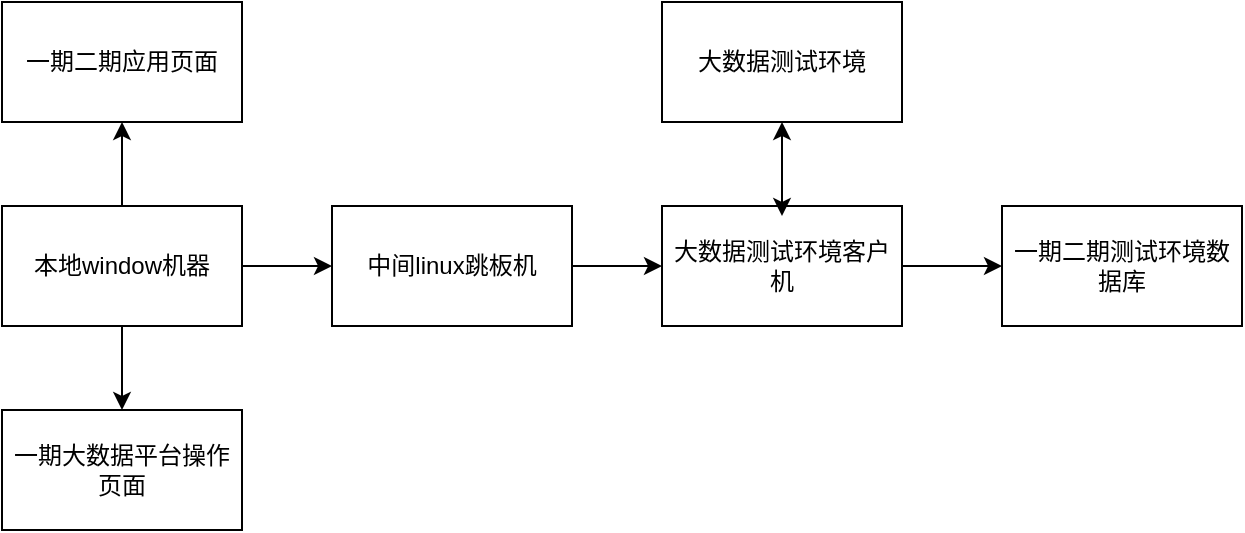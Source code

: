 <mxfile pages="1" version="11.2.5" type="github"><diagram id="tXJUqT6qrkusCzn6lB0x" name="Page-1"><mxGraphModel dx="3076" dy="748" grid="1" gridSize="10" guides="1" tooltips="1" connect="1" arrows="1" fold="1" page="1" pageScale="1" pageWidth="827" pageHeight="1169" math="0" shadow="0"><root><mxCell id="0"/><mxCell id="1" parent="0"/><mxCell id="qmyGz1lLPTBxfdFauzN2-1" style="edgeStyle=orthogonalEdgeStyle;rounded=0;orthogonalLoop=1;jettySize=auto;html=1;entryX=0;entryY=0.5;entryDx=0;entryDy=0;" edge="1" parent="1" source="qmyGz1lLPTBxfdFauzN2-4" target="qmyGz1lLPTBxfdFauzN2-6"><mxGeometry relative="1" as="geometry"/></mxCell><mxCell id="qmyGz1lLPTBxfdFauzN2-2" style="edgeStyle=orthogonalEdgeStyle;rounded=0;orthogonalLoop=1;jettySize=auto;html=1;entryX=0.5;entryY=1;entryDx=0;entryDy=0;" edge="1" parent="1" source="qmyGz1lLPTBxfdFauzN2-4" target="qmyGz1lLPTBxfdFauzN2-12"><mxGeometry relative="1" as="geometry"/></mxCell><mxCell id="qmyGz1lLPTBxfdFauzN2-3" style="edgeStyle=orthogonalEdgeStyle;rounded=0;orthogonalLoop=1;jettySize=auto;html=1;entryX=0.5;entryY=0;entryDx=0;entryDy=0;" edge="1" parent="1" source="qmyGz1lLPTBxfdFauzN2-4" target="qmyGz1lLPTBxfdFauzN2-13"><mxGeometry relative="1" as="geometry"/></mxCell><mxCell id="qmyGz1lLPTBxfdFauzN2-4" value="本地window机器" style="rounded=0;whiteSpace=wrap;html=1;" vertex="1" parent="1"><mxGeometry x="-1020" y="125" width="120" height="60" as="geometry"/></mxCell><mxCell id="qmyGz1lLPTBxfdFauzN2-5" style="edgeStyle=orthogonalEdgeStyle;rounded=0;orthogonalLoop=1;jettySize=auto;html=1;entryX=0;entryY=0.5;entryDx=0;entryDy=0;" edge="1" parent="1" source="qmyGz1lLPTBxfdFauzN2-6" target="qmyGz1lLPTBxfdFauzN2-8"><mxGeometry relative="1" as="geometry"/></mxCell><mxCell id="qmyGz1lLPTBxfdFauzN2-6" value="中间linux跳板机" style="rounded=0;whiteSpace=wrap;html=1;" vertex="1" parent="1"><mxGeometry x="-855" y="125" width="120" height="60" as="geometry"/></mxCell><mxCell id="qmyGz1lLPTBxfdFauzN2-7" style="edgeStyle=orthogonalEdgeStyle;rounded=0;orthogonalLoop=1;jettySize=auto;html=1;entryX=0;entryY=0.5;entryDx=0;entryDy=0;" edge="1" parent="1" source="qmyGz1lLPTBxfdFauzN2-8" target="qmyGz1lLPTBxfdFauzN2-11"><mxGeometry relative="1" as="geometry"/></mxCell><mxCell id="qmyGz1lLPTBxfdFauzN2-8" value="大数据测试环境客户机" style="rounded=0;whiteSpace=wrap;html=1;" vertex="1" parent="1"><mxGeometry x="-690" y="125" width="120" height="60" as="geometry"/></mxCell><mxCell id="qmyGz1lLPTBxfdFauzN2-9" value="大数据测试环境" style="rounded=0;whiteSpace=wrap;html=1;" vertex="1" parent="1"><mxGeometry x="-690" y="23" width="120" height="60" as="geometry"/></mxCell><mxCell id="qmyGz1lLPTBxfdFauzN2-10" value="" style="endArrow=classic;startArrow=classic;html=1;entryX=0.5;entryY=1;entryDx=0;entryDy=0;" edge="1" parent="1" target="qmyGz1lLPTBxfdFauzN2-9"><mxGeometry width="50" height="50" relative="1" as="geometry"><mxPoint x="-630" y="130" as="sourcePoint"/><mxPoint x="-590" y="300" as="targetPoint"/></mxGeometry></mxCell><mxCell id="qmyGz1lLPTBxfdFauzN2-11" value="一期二期测试环境数据库" style="rounded=0;whiteSpace=wrap;html=1;" vertex="1" parent="1"><mxGeometry x="-520" y="125" width="120" height="60" as="geometry"/></mxCell><mxCell id="qmyGz1lLPTBxfdFauzN2-12" value="一期二期应用页面" style="rounded=0;whiteSpace=wrap;html=1;" vertex="1" parent="1"><mxGeometry x="-1020" y="23" width="120" height="60" as="geometry"/></mxCell><mxCell id="qmyGz1lLPTBxfdFauzN2-13" value="一期大数据平台操作页面" style="rounded=0;whiteSpace=wrap;html=1;" vertex="1" parent="1"><mxGeometry x="-1020" y="227" width="120" height="60" as="geometry"/></mxCell></root></mxGraphModel></diagram></mxfile>